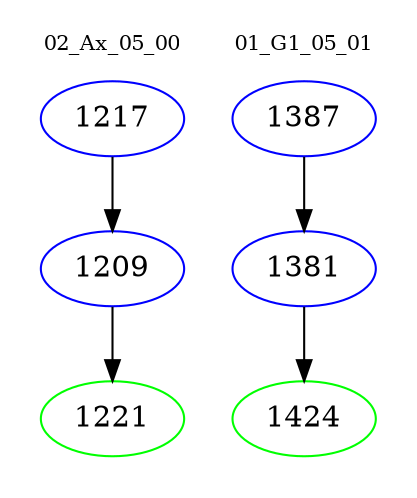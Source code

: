 digraph{
subgraph cluster_0 {
color = white
label = "02_Ax_05_00";
fontsize=10;
T0_1217 [label="1217", color="blue"]
T0_1217 -> T0_1209 [color="black"]
T0_1209 [label="1209", color="blue"]
T0_1209 -> T0_1221 [color="black"]
T0_1221 [label="1221", color="green"]
}
subgraph cluster_1 {
color = white
label = "01_G1_05_01";
fontsize=10;
T1_1387 [label="1387", color="blue"]
T1_1387 -> T1_1381 [color="black"]
T1_1381 [label="1381", color="blue"]
T1_1381 -> T1_1424 [color="black"]
T1_1424 [label="1424", color="green"]
}
}

